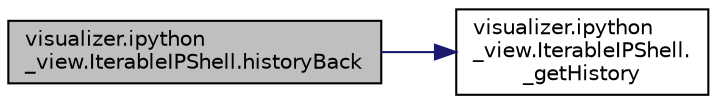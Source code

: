 digraph "visualizer.ipython_view.IterableIPShell.historyBack"
{
  edge [fontname="Helvetica",fontsize="10",labelfontname="Helvetica",labelfontsize="10"];
  node [fontname="Helvetica",fontsize="10",shape=record];
  rankdir="LR";
  Node1 [label="visualizer.ipython\l_view.IterableIPShell.historyBack",height=0.2,width=0.4,color="black", fillcolor="grey75", style="filled", fontcolor="black"];
  Node1 -> Node2 [color="midnightblue",fontsize="10",style="solid"];
  Node2 [label="visualizer.ipython\l_view.IterableIPShell.\l_getHistory",height=0.2,width=0.4,color="black", fillcolor="white", style="filled",URL="$d9/d2f/classvisualizer_1_1ipython__view_1_1IterableIPShell.html#a4e94f18672c36814399fd609eece7ae4",tooltip="Get&#39;s the command string of the current history level. "];
}
